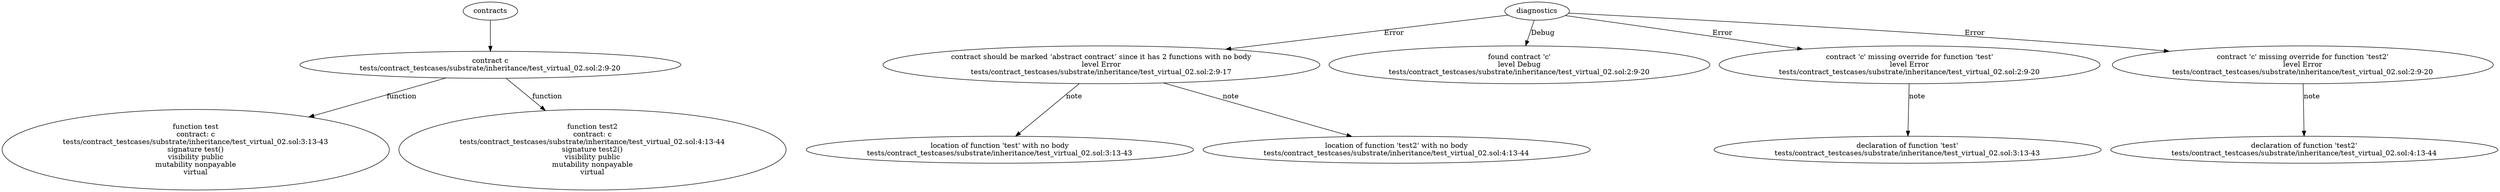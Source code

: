 strict digraph "tests/contract_testcases/substrate/inheritance/test_virtual_02.sol" {
	contract [label="contract c\ntests/contract_testcases/substrate/inheritance/test_virtual_02.sol:2:9-20"]
	test [label="function test\ncontract: c\ntests/contract_testcases/substrate/inheritance/test_virtual_02.sol:3:13-43\nsignature test()\nvisibility public\nmutability nonpayable\nvirtual"]
	test2 [label="function test2\ncontract: c\ntests/contract_testcases/substrate/inheritance/test_virtual_02.sol:4:13-44\nsignature test2()\nvisibility public\nmutability nonpayable\nvirtual"]
	diagnostic [label="contract should be marked ‘abstract contract’ since it has 2 functions with no body\nlevel Error\ntests/contract_testcases/substrate/inheritance/test_virtual_02.sol:2:9-17"]
	note [label="location of function 'test' with no body\ntests/contract_testcases/substrate/inheritance/test_virtual_02.sol:3:13-43"]
	note_7 [label="location of function 'test2' with no body\ntests/contract_testcases/substrate/inheritance/test_virtual_02.sol:4:13-44"]
	diagnostic_8 [label="found contract 'c'\nlevel Debug\ntests/contract_testcases/substrate/inheritance/test_virtual_02.sol:2:9-20"]
	diagnostic_9 [label="contract 'c' missing override for function 'test'\nlevel Error\ntests/contract_testcases/substrate/inheritance/test_virtual_02.sol:2:9-20"]
	note_10 [label="declaration of function 'test'\ntests/contract_testcases/substrate/inheritance/test_virtual_02.sol:3:13-43"]
	diagnostic_11 [label="contract 'c' missing override for function 'test2'\nlevel Error\ntests/contract_testcases/substrate/inheritance/test_virtual_02.sol:2:9-20"]
	note_12 [label="declaration of function 'test2'\ntests/contract_testcases/substrate/inheritance/test_virtual_02.sol:4:13-44"]
	contracts -> contract
	contract -> test [label="function"]
	contract -> test2 [label="function"]
	diagnostics -> diagnostic [label="Error"]
	diagnostic -> note [label="note"]
	diagnostic -> note_7 [label="note"]
	diagnostics -> diagnostic_8 [label="Debug"]
	diagnostics -> diagnostic_9 [label="Error"]
	diagnostic_9 -> note_10 [label="note"]
	diagnostics -> diagnostic_11 [label="Error"]
	diagnostic_11 -> note_12 [label="note"]
}
